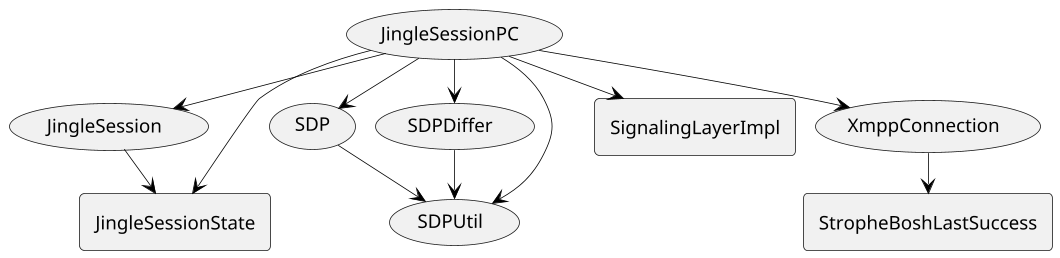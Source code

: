 
@startuml

scale max 1920 width
top to bottom direction

skinparam nodesep 12
skinparam ranksep 25
skinparam monochrome true
skinparam shadowing false
skinparam defaultFontName Tahoma
skinparam defaultFontSize 12
skinparam roundCorner 6
skinparam dpi 150
skinparam arrowColor black
skinparam arrowThickness 0.5
skinparam packageTitleAlignment left

' oval
skinparam usecase {
  borderThickness 0.5
}

' rectangle
skinparam rectangle {
  borderThickness 0.5
}

' component
skinparam component {
  borderThickness 1
}


(JingleSessionPC)
(JingleSession)
rectangle "JingleSessionState" as _JingleSessionState
(SDP)
(SDPDiffer)
(SDPUtil)
rectangle "SignalingLayerImpl" as _SignalingLayerImpl
rectangle "StropheBoshLastSuccess" as _StropheBoshLastSuccess
(XmppConnection)


(JingleSession) --> _JingleSessionState
(JingleSessionPC) --> (JingleSession)
(JingleSessionPC) --> _JingleSessionState
(JingleSessionPC) --> (SDP)
(JingleSessionPC) --> (SDPDiffer)
(JingleSessionPC) --> (SDPUtil)
(JingleSessionPC) --> _SignalingLayerImpl
(JingleSessionPC) --> (XmppConnection)
(SDP) --> (SDPUtil)
(SDPDiffer) --> (SDPUtil)
(XmppConnection) --> _StropheBoshLastSuccess

@enduml
